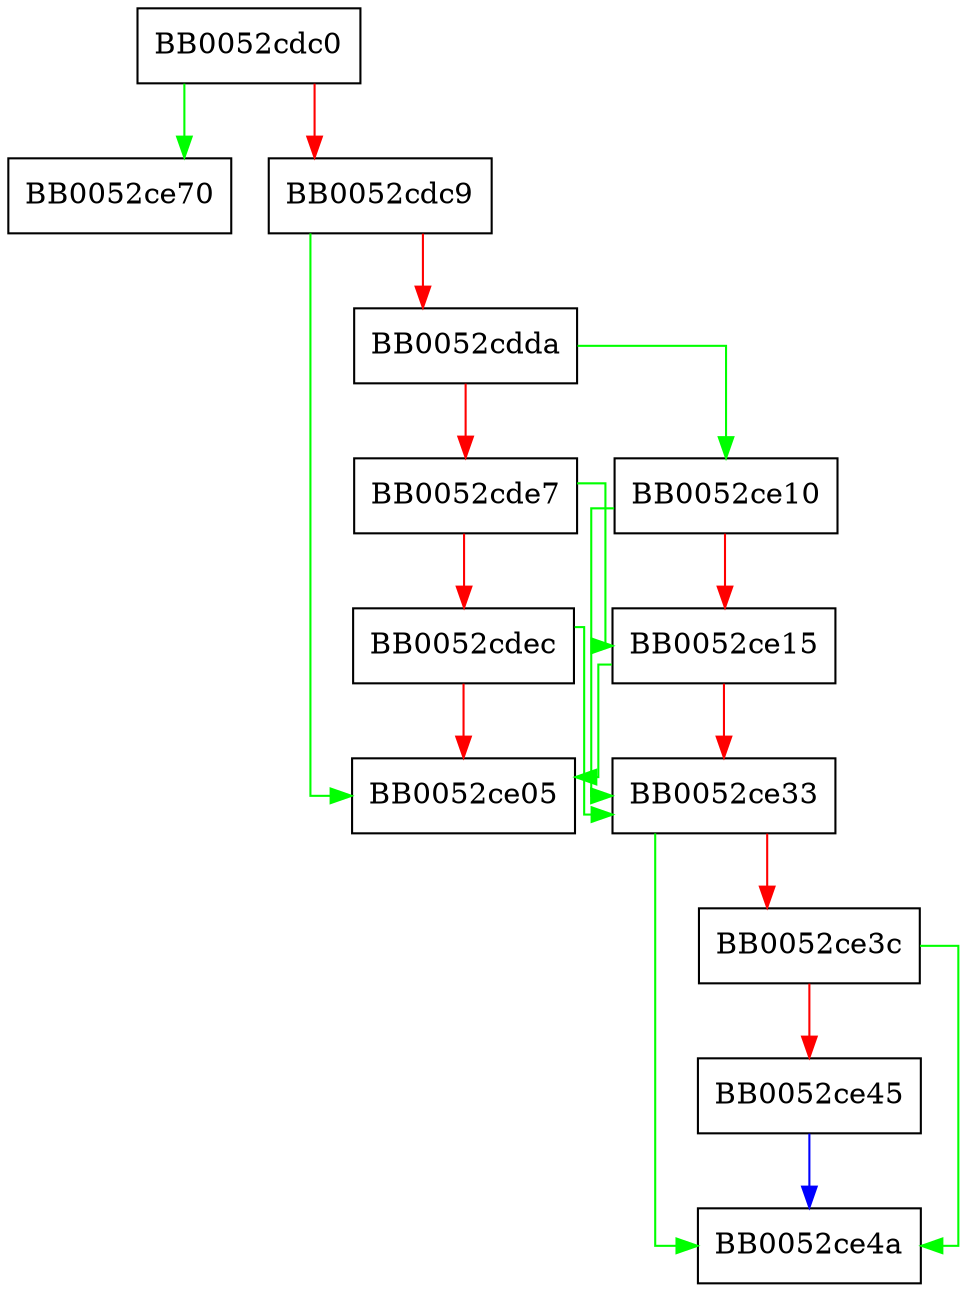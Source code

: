 digraph BIO_vfree {
  node [shape="box"];
  graph [splines=ortho];
  BB0052cdc0 -> BB0052ce70 [color="green"];
  BB0052cdc0 -> BB0052cdc9 [color="red"];
  BB0052cdc9 -> BB0052ce05 [color="green"];
  BB0052cdc9 -> BB0052cdda [color="red"];
  BB0052cdda -> BB0052ce10 [color="green"];
  BB0052cdda -> BB0052cde7 [color="red"];
  BB0052cde7 -> BB0052ce15 [color="green"];
  BB0052cde7 -> BB0052cdec [color="red"];
  BB0052cdec -> BB0052ce33 [color="green"];
  BB0052cdec -> BB0052ce05 [color="red"];
  BB0052ce10 -> BB0052ce33 [color="green"];
  BB0052ce10 -> BB0052ce15 [color="red"];
  BB0052ce15 -> BB0052ce05 [color="green"];
  BB0052ce15 -> BB0052ce33 [color="red"];
  BB0052ce33 -> BB0052ce4a [color="green"];
  BB0052ce33 -> BB0052ce3c [color="red"];
  BB0052ce3c -> BB0052ce4a [color="green"];
  BB0052ce3c -> BB0052ce45 [color="red"];
  BB0052ce45 -> BB0052ce4a [color="blue"];
}